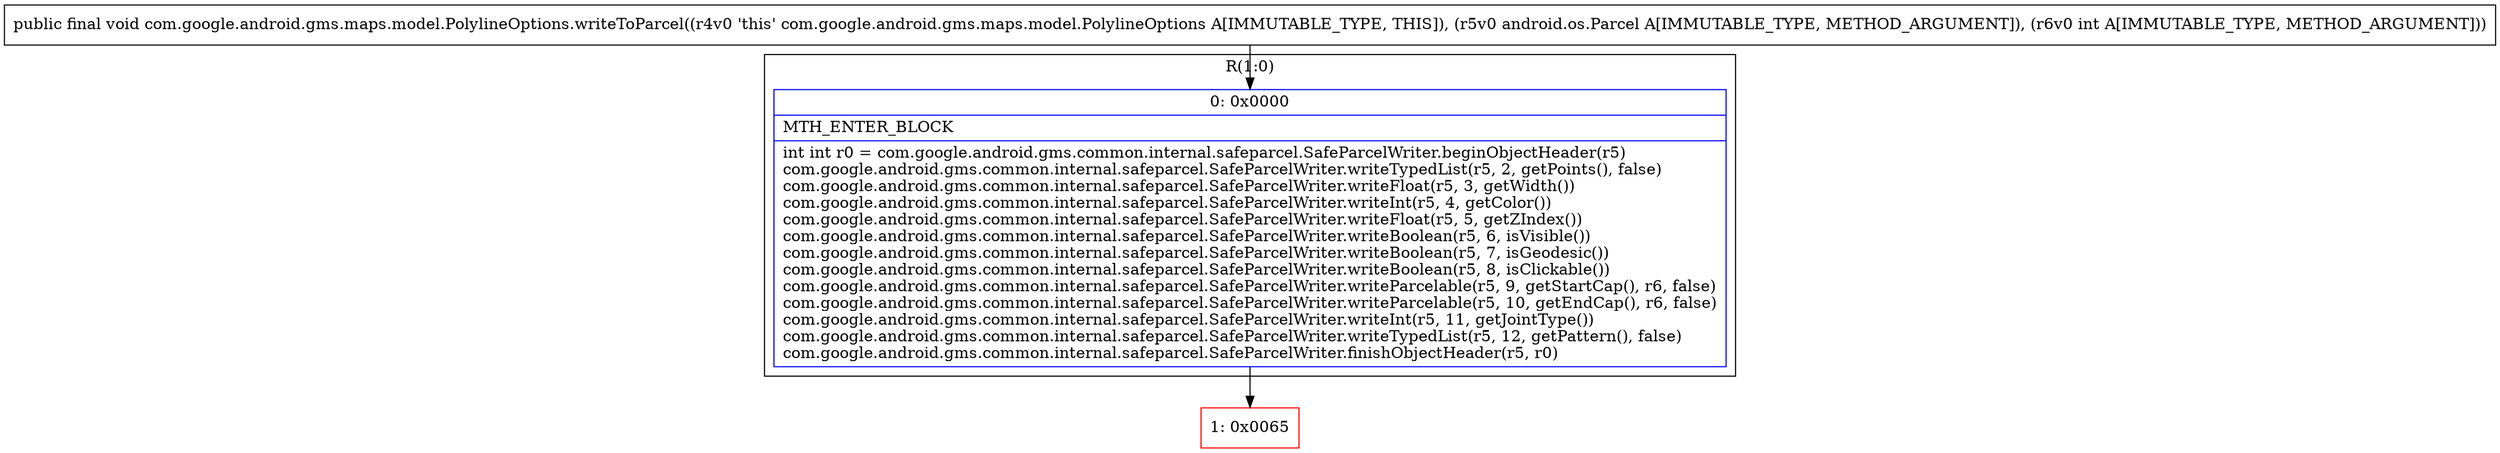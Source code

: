 digraph "CFG forcom.google.android.gms.maps.model.PolylineOptions.writeToParcel(Landroid\/os\/Parcel;I)V" {
subgraph cluster_Region_1213633533 {
label = "R(1:0)";
node [shape=record,color=blue];
Node_0 [shape=record,label="{0\:\ 0x0000|MTH_ENTER_BLOCK\l|int int r0 = com.google.android.gms.common.internal.safeparcel.SafeParcelWriter.beginObjectHeader(r5)\lcom.google.android.gms.common.internal.safeparcel.SafeParcelWriter.writeTypedList(r5, 2, getPoints(), false)\lcom.google.android.gms.common.internal.safeparcel.SafeParcelWriter.writeFloat(r5, 3, getWidth())\lcom.google.android.gms.common.internal.safeparcel.SafeParcelWriter.writeInt(r5, 4, getColor())\lcom.google.android.gms.common.internal.safeparcel.SafeParcelWriter.writeFloat(r5, 5, getZIndex())\lcom.google.android.gms.common.internal.safeparcel.SafeParcelWriter.writeBoolean(r5, 6, isVisible())\lcom.google.android.gms.common.internal.safeparcel.SafeParcelWriter.writeBoolean(r5, 7, isGeodesic())\lcom.google.android.gms.common.internal.safeparcel.SafeParcelWriter.writeBoolean(r5, 8, isClickable())\lcom.google.android.gms.common.internal.safeparcel.SafeParcelWriter.writeParcelable(r5, 9, getStartCap(), r6, false)\lcom.google.android.gms.common.internal.safeparcel.SafeParcelWriter.writeParcelable(r5, 10, getEndCap(), r6, false)\lcom.google.android.gms.common.internal.safeparcel.SafeParcelWriter.writeInt(r5, 11, getJointType())\lcom.google.android.gms.common.internal.safeparcel.SafeParcelWriter.writeTypedList(r5, 12, getPattern(), false)\lcom.google.android.gms.common.internal.safeparcel.SafeParcelWriter.finishObjectHeader(r5, r0)\l}"];
}
Node_1 [shape=record,color=red,label="{1\:\ 0x0065}"];
MethodNode[shape=record,label="{public final void com.google.android.gms.maps.model.PolylineOptions.writeToParcel((r4v0 'this' com.google.android.gms.maps.model.PolylineOptions A[IMMUTABLE_TYPE, THIS]), (r5v0 android.os.Parcel A[IMMUTABLE_TYPE, METHOD_ARGUMENT]), (r6v0 int A[IMMUTABLE_TYPE, METHOD_ARGUMENT])) }"];
MethodNode -> Node_0;
Node_0 -> Node_1;
}

